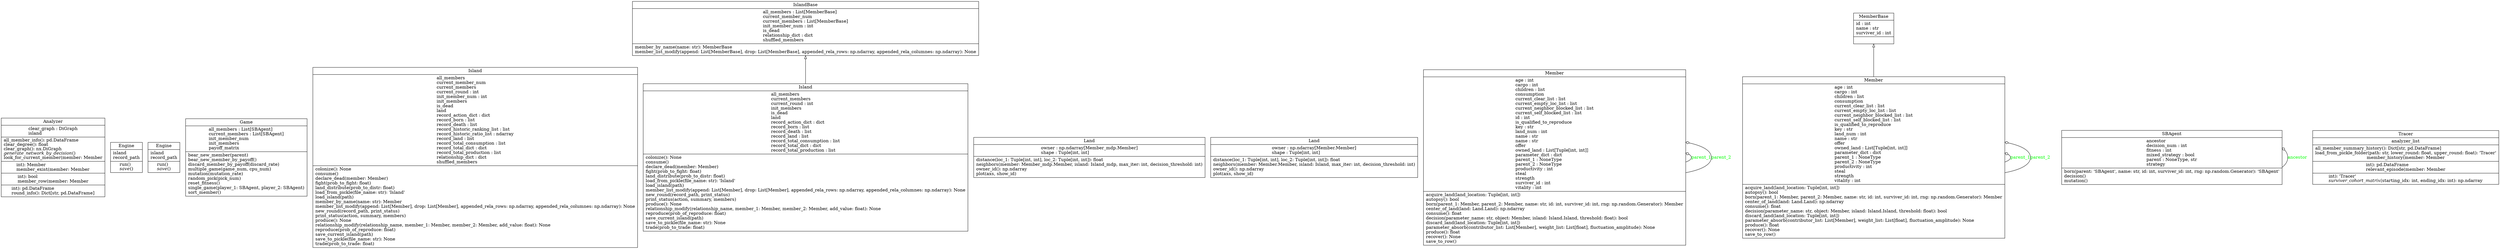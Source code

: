 digraph "classes" {
rankdir=BT
charset="utf-8"
"leviathan.Analyzer.Analyzer" [color="black", fontcolor="black", label=<{Analyzer|clear_graph : DiGraph<br ALIGN="LEFT"/>island<br ALIGN="LEFT"/>|all_member_info(): pd.DataFrame<br ALIGN="LEFT"/>clear_degree(): float<br ALIGN="LEFT"/>clear_graph(): nx.DiGraph<br ALIGN="LEFT"/><I>generate_network_by_decision</I>()<br ALIGN="LEFT"/>look_for_current_member(member: Member | int): Member<br ALIGN="LEFT"/>member_exist(member: Member | int): bool<br ALIGN="LEFT"/>member_row(member: Member | int): pd.DataFrame<br ALIGN="LEFT"/>round_info(): Dict[str, pd.DataFrame]<br ALIGN="LEFT"/>}>, shape="record", style="solid"];
"leviathan.Engine_mdp.Engine" [color="black", fontcolor="black", label=<{Engine|island<br ALIGN="LEFT"/>record_path<br ALIGN="LEFT"/>|run()<br ALIGN="LEFT"/><I>save</I>()<br ALIGN="LEFT"/>}>, shape="record", style="solid"];
"leviathan.Engine.Engine" [color="black", fontcolor="black", label=<{Engine|island<br ALIGN="LEFT"/>record_path<br ALIGN="LEFT"/>|run()<br ALIGN="LEFT"/><I>save</I>()<br ALIGN="LEFT"/>}>, shape="record", style="solid"];
"leviathan.two_agent_game.Game" [color="black", fontcolor="black", label=<{Game|all_members : List[SBAgent]<br ALIGN="LEFT"/>current_members : List[SBAgent]<br ALIGN="LEFT"/>init_member_num<br ALIGN="LEFT"/>init_members<br ALIGN="LEFT"/>payoff_matrix<br ALIGN="LEFT"/>|bear_new_member(parent)<br ALIGN="LEFT"/>bear_new_member_by_payoff()<br ALIGN="LEFT"/>discard_member_by_payoff(discard_rate)<br ALIGN="LEFT"/>multiple_game(game_num, cpu_num)<br ALIGN="LEFT"/>mutation(mutation_rate)<br ALIGN="LEFT"/>random_pick(pick_num)<br ALIGN="LEFT"/>reset_fitness()<br ALIGN="LEFT"/>single_game(player_1: SBAgent, player_2: SBAgent)<br ALIGN="LEFT"/>sort_member()<br ALIGN="LEFT"/>}>, shape="record", style="solid"];
"leviathan.Island_mdp.Island" [color="black", fontcolor="black", label=<{Island|all_members<br ALIGN="LEFT"/>current_member_num<br ALIGN="LEFT"/>current_members<br ALIGN="LEFT"/>current_round : int<br ALIGN="LEFT"/>init_member_num : int<br ALIGN="LEFT"/>init_members<br ALIGN="LEFT"/>is_dead<br ALIGN="LEFT"/>land<br ALIGN="LEFT"/>record_action_dict : dict<br ALIGN="LEFT"/>record_born : list<br ALIGN="LEFT"/>record_death : list<br ALIGN="LEFT"/>record_historic_ranking_list : list<br ALIGN="LEFT"/>record_historic_ratio_list : ndarray<br ALIGN="LEFT"/>record_land : list<br ALIGN="LEFT"/>record_total_consumption : list<br ALIGN="LEFT"/>record_total_dict : dict<br ALIGN="LEFT"/>record_total_production : list<br ALIGN="LEFT"/>relationship_dict : dict<br ALIGN="LEFT"/>shuffled_members<br ALIGN="LEFT"/>|colonize(): None<br ALIGN="LEFT"/>consume()<br ALIGN="LEFT"/>declare_dead(member: Member)<br ALIGN="LEFT"/>fight(prob_to_fight: float)<br ALIGN="LEFT"/>land_distribute(prob_to_distr: float)<br ALIGN="LEFT"/>load_from_pickle(file_name: str): 'Island'<br ALIGN="LEFT"/>load_island(path)<br ALIGN="LEFT"/>member_by_name(name: str): Member<br ALIGN="LEFT"/>member_list_modify(append: List[Member], drop: List[Member], appended_rela_rows: np.ndarray, appended_rela_columnes: np.ndarray): None<br ALIGN="LEFT"/>new_round(record_path, print_status)<br ALIGN="LEFT"/>print_status(action, summary, members)<br ALIGN="LEFT"/>produce(): None<br ALIGN="LEFT"/>relationship_modify(relationship_name, member_1: Member, member_2: Member, add_value: float): None<br ALIGN="LEFT"/>reproduce(prob_of_reproduce: float)<br ALIGN="LEFT"/>save_current_island(path)<br ALIGN="LEFT"/>save_to_pickle(file_name: str): None<br ALIGN="LEFT"/>trade(prob_to_trade: float)<br ALIGN="LEFT"/>}>, shape="record", style="solid"];
"leviathan.Island.Island" [color="black", fontcolor="black", label=<{Island|all_members<br ALIGN="LEFT"/>current_members<br ALIGN="LEFT"/>current_round : int<br ALIGN="LEFT"/>init_members<br ALIGN="LEFT"/>is_dead<br ALIGN="LEFT"/>land<br ALIGN="LEFT"/>record_action_dict : dict<br ALIGN="LEFT"/>record_born : list<br ALIGN="LEFT"/>record_death : list<br ALIGN="LEFT"/>record_land : list<br ALIGN="LEFT"/>record_total_consumption : list<br ALIGN="LEFT"/>record_total_dict : dict<br ALIGN="LEFT"/>record_total_production : list<br ALIGN="LEFT"/>|colonize(): None<br ALIGN="LEFT"/>consume()<br ALIGN="LEFT"/>declare_dead(member: Member)<br ALIGN="LEFT"/>fight(prob_to_fight: float)<br ALIGN="LEFT"/>land_distribute(prob_to_distr: float)<br ALIGN="LEFT"/>load_from_pickle(file_name: str): 'Island'<br ALIGN="LEFT"/>load_island(path)<br ALIGN="LEFT"/>member_list_modify(append: List[Member], drop: List[Member], appended_rela_rows: np.ndarray, appended_rela_columnes: np.ndarray): None<br ALIGN="LEFT"/>new_round(record_path, print_status)<br ALIGN="LEFT"/>print_status(action, summary, members)<br ALIGN="LEFT"/>produce(): None<br ALIGN="LEFT"/>relationship_modify(relationship_name, member_1: Member, member_2: Member, add_value: float): None<br ALIGN="LEFT"/>reproduce(prob_of_reproduce: float)<br ALIGN="LEFT"/>save_current_island(path)<br ALIGN="LEFT"/>save_to_pickle(file_name: str): None<br ALIGN="LEFT"/>trade(prob_to_trade: float)<br ALIGN="LEFT"/>}>, shape="record", style="solid"];
"leviathan.Island.IslandBase" [color="black", fontcolor="black", label=<{IslandBase|all_members : List[MemberBase]<br ALIGN="LEFT"/>current_member_num<br ALIGN="LEFT"/>current_members : List[MemberBase]<br ALIGN="LEFT"/>init_member_num : int<br ALIGN="LEFT"/>is_dead<br ALIGN="LEFT"/>relationship_dict : dict<br ALIGN="LEFT"/>shuffled_members<br ALIGN="LEFT"/>|member_by_name(name: str): MemberBase<br ALIGN="LEFT"/>member_list_modify(append: List[MemberBase], drop: List[MemberBase], appended_rela_rows: np.ndarray, appended_rela_columnes: np.ndarray): None<br ALIGN="LEFT"/>}>, shape="record", style="solid"];
"leviathan.Land_mdp.Land" [color="black", fontcolor="black", label=<{Land|owner : np.ndarray[Member_mdp.Member]<br ALIGN="LEFT"/>shape : Tuple[int, int]<br ALIGN="LEFT"/>|distance(loc_1: Tuple[int, int], loc_2: Tuple[int, int]): float<br ALIGN="LEFT"/>neighbors(member: Member_mdp.Member, island: Island_mdp, max_iter: int, decision_threshold: int)<br ALIGN="LEFT"/>owner_id(): np.ndarray<br ALIGN="LEFT"/>plot(axs, show_id)<br ALIGN="LEFT"/>}>, shape="record", style="solid"];
"leviathan.Land.Land" [color="black", fontcolor="black", label=<{Land|owner : np.ndarray[Member.Member]<br ALIGN="LEFT"/>shape : Tuple[int, int]<br ALIGN="LEFT"/>|distance(loc_1: Tuple[int, int], loc_2: Tuple[int, int]): float<br ALIGN="LEFT"/>neighbors(member: Member.Member, island: Island, max_iter: int, decision_threshold: int)<br ALIGN="LEFT"/>owner_id(): np.ndarray<br ALIGN="LEFT"/>plot(axs, show_id)<br ALIGN="LEFT"/>}>, shape="record", style="solid"];
"leviathan.Member_mdp.Member" [color="black", fontcolor="black", label=<{Member|age : int<br ALIGN="LEFT"/>cargo : int<br ALIGN="LEFT"/>children : list<br ALIGN="LEFT"/>consumption<br ALIGN="LEFT"/>current_clear_list : list<br ALIGN="LEFT"/>current_empty_loc_list : list<br ALIGN="LEFT"/>current_neighbor_blocked_list : list<br ALIGN="LEFT"/>current_self_blocked_list : list<br ALIGN="LEFT"/>id : int<br ALIGN="LEFT"/>is_qualified_to_reproduce<br ALIGN="LEFT"/>key : str<br ALIGN="LEFT"/>land_num : int<br ALIGN="LEFT"/>name : str<br ALIGN="LEFT"/>name : str<br ALIGN="LEFT"/>offer<br ALIGN="LEFT"/>owned_land : List[Tuple[int, int]]<br ALIGN="LEFT"/>parameter_dict : dict<br ALIGN="LEFT"/>parent_1 : NoneType<br ALIGN="LEFT"/>parent_2 : NoneType<br ALIGN="LEFT"/>productivity : int<br ALIGN="LEFT"/>steal<br ALIGN="LEFT"/>strength<br ALIGN="LEFT"/>surviver_id : int<br ALIGN="LEFT"/>vitality : int<br ALIGN="LEFT"/>|acquire_land(land_location: Tuple[int, int])<br ALIGN="LEFT"/>autopsy(): bool<br ALIGN="LEFT"/>born(parent_1: Member, parent_2: Member, name: str, id: int, surviver_id: int, rng: np.random.Generator): Member<br ALIGN="LEFT"/>center_of_land(land: Land.Land): np.ndarray<br ALIGN="LEFT"/>consume(): float<br ALIGN="LEFT"/>decision(parameter_name: str, object: Member, island: Island.Island, threshold: float): bool<br ALIGN="LEFT"/>discard_land(land_location: Tuple[int, int])<br ALIGN="LEFT"/>parameter_absorb(contributor_list: List[Member], weight_list: List[float], fluctuation_amplitude): None<br ALIGN="LEFT"/>produce(): float<br ALIGN="LEFT"/>recover(): None<br ALIGN="LEFT"/>save_to_row()<br ALIGN="LEFT"/>}>, shape="record", style="solid"];
"leviathan.Member.Member" [color="black", fontcolor="black", label=<{Member|age : int<br ALIGN="LEFT"/>cargo : int<br ALIGN="LEFT"/>children : list<br ALIGN="LEFT"/>consumption<br ALIGN="LEFT"/>current_clear_list : list<br ALIGN="LEFT"/>current_empty_loc_list : list<br ALIGN="LEFT"/>current_neighbor_blocked_list : list<br ALIGN="LEFT"/>current_self_blocked_list : list<br ALIGN="LEFT"/>is_qualified_to_reproduce<br ALIGN="LEFT"/>key : str<br ALIGN="LEFT"/>land_num : int<br ALIGN="LEFT"/>name : str<br ALIGN="LEFT"/>offer<br ALIGN="LEFT"/>owned_land : List[Tuple[int, int]]<br ALIGN="LEFT"/>parameter_dict : dict<br ALIGN="LEFT"/>parent_1 : NoneType<br ALIGN="LEFT"/>parent_2 : NoneType<br ALIGN="LEFT"/>productivity : int<br ALIGN="LEFT"/>steal<br ALIGN="LEFT"/>strength<br ALIGN="LEFT"/>vitality : int<br ALIGN="LEFT"/>|acquire_land(land_location: Tuple[int, int])<br ALIGN="LEFT"/>autopsy(): bool<br ALIGN="LEFT"/>born(parent_1: Member, parent_2: Member, name: str, id: int, surviver_id: int, rng: np.random.Generator): Member<br ALIGN="LEFT"/>center_of_land(land: Land.Land): np.ndarray<br ALIGN="LEFT"/>consume(): float<br ALIGN="LEFT"/>decision(parameter_name: str, object: Member, island: Island.Island, threshold: float): bool<br ALIGN="LEFT"/>discard_land(land_location: Tuple[int, int])<br ALIGN="LEFT"/>parameter_absorb(contributor_list: List[Member], weight_list: List[float], fluctuation_amplitude): None<br ALIGN="LEFT"/>produce(): float<br ALIGN="LEFT"/>recover(): None<br ALIGN="LEFT"/>save_to_row()<br ALIGN="LEFT"/>}>, shape="record", style="solid"];
"leviathan.Member.MemberBase" [color="black", fontcolor="black", label=<{MemberBase|id : int<br ALIGN="LEFT"/>name : str<br ALIGN="LEFT"/>surviver_id : int<br ALIGN="LEFT"/>|}>, shape="record", style="solid"];
"leviathan.two_agent_game.SBAgent" [color="black", fontcolor="black", label=<{SBAgent|ancestor<br ALIGN="LEFT"/>decision_num : int<br ALIGN="LEFT"/>fitness : int<br ALIGN="LEFT"/>mixed_strategy : bool<br ALIGN="LEFT"/>parent : NoneType, str<br ALIGN="LEFT"/>strategy<br ALIGN="LEFT"/>|born(parent: 'SBAgent', name: str, id: int, surviver_id: int, rng: np.random.Generator): 'SBAgent'<br ALIGN="LEFT"/>decision()<br ALIGN="LEFT"/>mutation()<br ALIGN="LEFT"/>}>, shape="record", style="solid"];
"leviathan.Analyzer.Tracer" [color="black", fontcolor="black", label=<{Tracer|analyzer_list<br ALIGN="LEFT"/>|all_member_summary_history(): Dict[str, pd.DataFrame]<br ALIGN="LEFT"/>load_from_pickle_folder(path: str, lower_round: float, upper_round: float): 'Tracer'<br ALIGN="LEFT"/>member_history(member: Member | int): pd.DataFrame<br ALIGN="LEFT"/>relevant_episode(member: Member | int): 'Tracer'<br ALIGN="LEFT"/><I>surviver_cohort_matrix</I>(starting_idx: int, ending_idx: int): np.ndarray<br ALIGN="LEFT"/>}>, shape="record", style="solid"];
"leviathan.Island.Island" -> "leviathan.Island.IslandBase" [arrowhead="empty", arrowtail="none"];
"leviathan.Member.Member" -> "leviathan.Member.MemberBase" [arrowhead="empty", arrowtail="none"];
"leviathan.Member.Member" -> "leviathan.Member.Member" [arrowhead="odiamond", arrowtail="none", fontcolor="green", label="parent_1", style="solid"];
"leviathan.Member.Member" -> "leviathan.Member.Member" [arrowhead="odiamond", arrowtail="none", fontcolor="green", label="parent_2", style="solid"];
"leviathan.Member_mdp.Member" -> "leviathan.Member_mdp.Member" [arrowhead="odiamond", arrowtail="none", fontcolor="green", label="parent_1", style="solid"];
"leviathan.Member_mdp.Member" -> "leviathan.Member_mdp.Member" [arrowhead="odiamond", arrowtail="none", fontcolor="green", label="parent_2", style="solid"];
"leviathan.two_agent_game.SBAgent" -> "leviathan.two_agent_game.SBAgent" [arrowhead="odiamond", arrowtail="none", fontcolor="green", label="ancestor", style="solid"];
}
